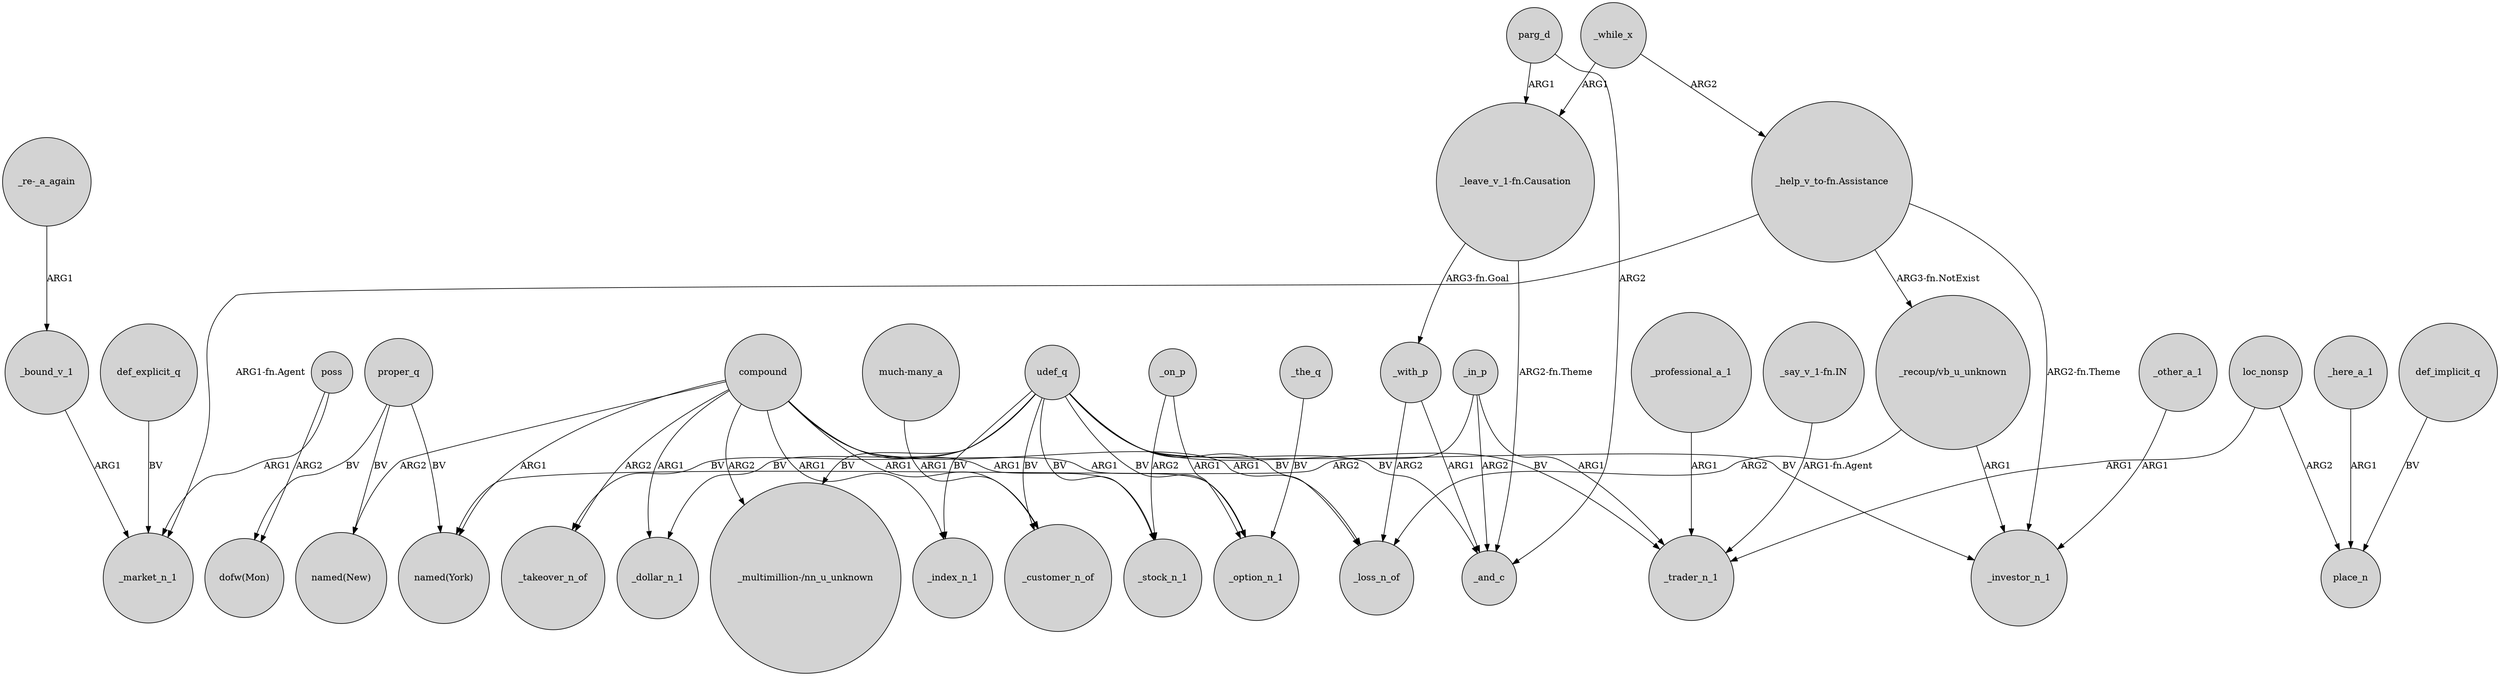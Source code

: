 digraph {
	node [shape=circle style=filled]
	_other_a_1 -> _investor_n_1 [label=ARG1]
	_in_p -> _trader_n_1 [label=ARG1]
	_while_x -> "_help_v_to-fn.Assistance" [label=ARG2]
	_professional_a_1 -> _trader_n_1 [label=ARG1]
	_with_p -> _loss_n_of [label=ARG2]
	_here_a_1 -> place_n [label=ARG1]
	compound -> "named(New)" [label=ARG2]
	udef_q -> _option_n_1 [label=BV]
	udef_q -> _investor_n_1 [label=BV]
	udef_q -> _takeover_n_of [label=BV]
	udef_q -> _trader_n_1 [label=BV]
	"much-many_a" -> _customer_n_of [label=ARG1]
	_the_q -> _option_n_1 [label=BV]
	proper_q -> "named(New)" [label=BV]
	"_help_v_to-fn.Assistance" -> _investor_n_1 [label="ARG2-fn.Theme"]
	"_re-_a_again" -> _bound_v_1 [label=ARG1]
	_bound_v_1 -> _market_n_1 [label=ARG1]
	udef_q -> "_multimillion-/nn_u_unknown" [label=BV]
	compound -> "_multimillion-/nn_u_unknown" [label=ARG2]
	compound -> _stock_n_1 [label=ARG1]
	def_implicit_q -> place_n [label=BV]
	compound -> _customer_n_of [label=ARG1]
	compound -> _option_n_1 [label=ARG1]
	def_explicit_q -> _market_n_1 [label=BV]
	udef_q -> _index_n_1 [label=BV]
	"_recoup/vb_u_unknown" -> _investor_n_1 [label=ARG1]
	parg_d -> _and_c [label=ARG2]
	poss -> _market_n_1 [label=ARG1]
	_on_p -> _option_n_1 [label=ARG1]
	compound -> _dollar_n_1 [label=ARG1]
	loc_nonsp -> _trader_n_1 [label=ARG1]
	"_leave_v_1-fn.Causation" -> _and_c [label="ARG2-fn.Theme"]
	udef_q -> _stock_n_1 [label=BV]
	compound -> "named(York)" [label=ARG1]
	_while_x -> "_leave_v_1-fn.Causation" [label=ARG1]
	"_help_v_to-fn.Assistance" -> _market_n_1 [label="ARG1-fn.Agent"]
	parg_d -> "_leave_v_1-fn.Causation" [label=ARG1]
	proper_q -> "dofw(Mon)" [label=BV]
	udef_q -> _customer_n_of [label=BV]
	_in_p -> "named(York)" [label=ARG2]
	"_help_v_to-fn.Assistance" -> "_recoup/vb_u_unknown" [label="ARG3-fn.NotExist"]
	loc_nonsp -> place_n [label=ARG2]
	compound -> _loss_n_of [label=ARG1]
	"_say_v_1-fn.IN" -> _trader_n_1 [label="ARG1-fn.Agent"]
	poss -> "dofw(Mon)" [label=ARG2]
	udef_q -> _dollar_n_1 [label=BV]
	compound -> _takeover_n_of [label=ARG2]
	_with_p -> _and_c [label=ARG1]
	udef_q -> _and_c [label=BV]
	proper_q -> "named(York)" [label=BV]
	"_recoup/vb_u_unknown" -> _loss_n_of [label=ARG2]
	_in_p -> _and_c [label=ARG2]
	udef_q -> _loss_n_of [label=BV]
	_on_p -> _stock_n_1 [label=ARG2]
	"_leave_v_1-fn.Causation" -> _with_p [label="ARG3-fn.Goal"]
	compound -> _index_n_1 [label=ARG1]
}
